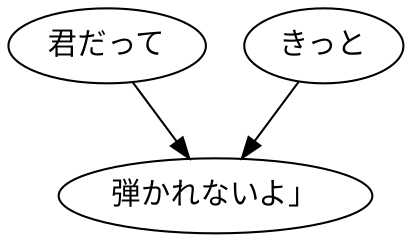 digraph graph8374 {
	node0 [label="君だって"];
	node1 [label="きっと"];
	node2 [label="弾かれないよ」"];
	node0 -> node2;
	node1 -> node2;
}
